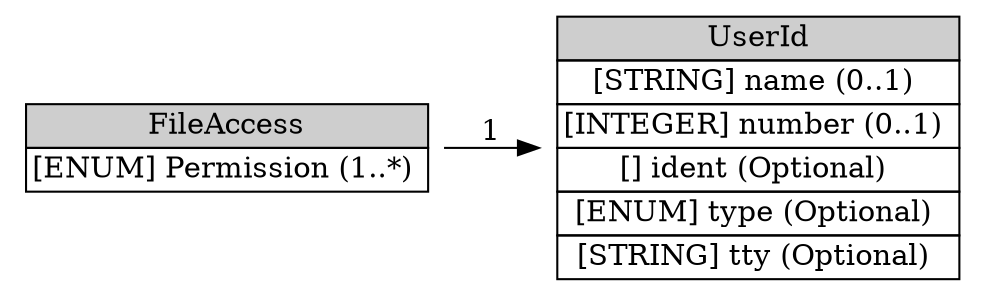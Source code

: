 digraph FileAccess {
	graph [rankdir=LR];
	node [label="\N"];
	graph [bb="0,0,448,128"];
	FileAccess [label=<<table BORDER="0" CELLBORDER="1" CELLSPACING="0"> <tr > <td BGCOLOR="#CECECE" HREF="#" TITLE="The FileAccess class represents the access permissions on a file. The representation is intended to be useful across operating systems. ">FileAccess</td> </tr>" %<tr><td HREF="#" TITLE="Level of access allowed.  The permitted values are shown below.  There is no default value.  (See also Section 10.)">[ENUM] Permission (1..*) </td></tr>%</table>>, shape=plaintext, pos="100,64", width="2.75", height="0.68056"];
	UserId [label=<<table BORDER="0" CELLBORDER="1" CELLSPACING="0"> <tr > <td BGCOLOR="#CECECE" HREF="#" TITLE="The UserId class provides specific information about a user. More than one UserId can be used within the User class to indicate attempts to transition from one user to another, or to provide complete information about a user&#39;s (or process&#39;) privileges. ">UserId</td> </tr>" %<tr><td HREF="#" TITLE="A user or group name.">[STRING] name (0..1) </td></tr>%<tr><td HREF="#" TITLE="A user or group number.">[INTEGER] number (0..1) </td></tr>%<tr><td HREF="#" TITLE="A unique identifier for the user id, see Section 3.2.9.">[] ident (Optional) </td></tr>%<tr><td HREF="#" TITLE="The type of user information represented.  The permitted values for this attribute are shown below.  The default value is &quot;original-user&quot;.  (See also Section 10.)">[ENUM] type (Optional) </td></tr>%<tr><td HREF="#" TITLE="The tty the user is using.">[STRING] tty (Optional) </td></tr>%</table>>, shape=plaintext, pos="347,64", width="2.7778", height="1.7917"];
	FileAccess -> UserId [label=1, pos="e,246.47,64 199.75,64 211.78,64 224.12,64 236.3,64", lp="223,72.5"];
}
